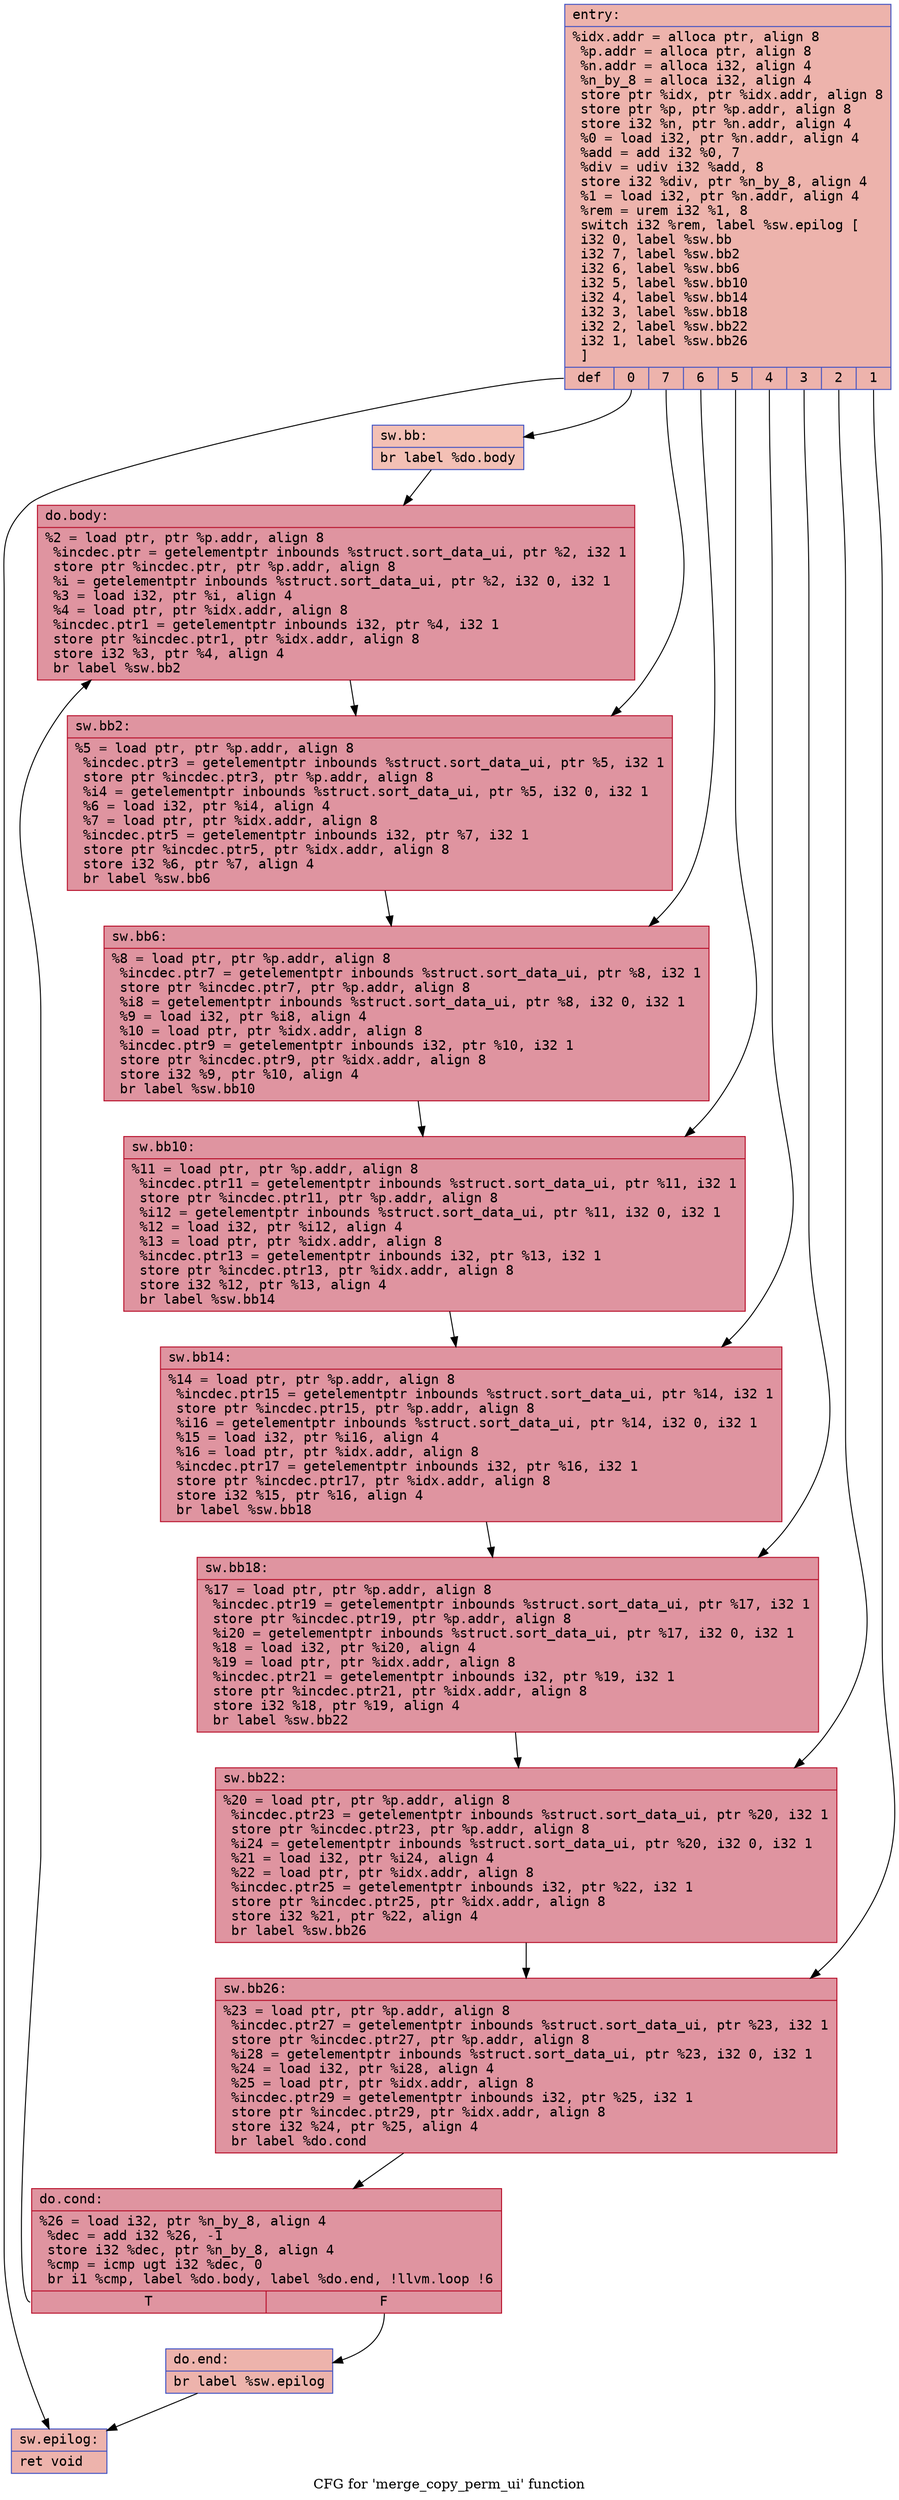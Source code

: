digraph "CFG for 'merge_copy_perm_ui' function" {
	label="CFG for 'merge_copy_perm_ui' function";

	Node0x5564aae04bb0 [shape=record,color="#3d50c3ff", style=filled, fillcolor="#d6524470" fontname="Courier",label="{entry:\l|  %idx.addr = alloca ptr, align 8\l  %p.addr = alloca ptr, align 8\l  %n.addr = alloca i32, align 4\l  %n_by_8 = alloca i32, align 4\l  store ptr %idx, ptr %idx.addr, align 8\l  store ptr %p, ptr %p.addr, align 8\l  store i32 %n, ptr %n.addr, align 4\l  %0 = load i32, ptr %n.addr, align 4\l  %add = add i32 %0, 7\l  %div = udiv i32 %add, 8\l  store i32 %div, ptr %n_by_8, align 4\l  %1 = load i32, ptr %n.addr, align 4\l  %rem = urem i32 %1, 8\l  switch i32 %rem, label %sw.epilog [\l    i32 0, label %sw.bb\l    i32 7, label %sw.bb2\l    i32 6, label %sw.bb6\l    i32 5, label %sw.bb10\l    i32 4, label %sw.bb14\l    i32 3, label %sw.bb18\l    i32 2, label %sw.bb22\l    i32 1, label %sw.bb26\l  ]\l|{<s0>def|<s1>0|<s2>7|<s3>6|<s4>5|<s5>4|<s6>3|<s7>2|<s8>1}}"];
	Node0x5564aae04bb0:s0 -> Node0x5564aae05370[tooltip="entry -> sw.epilog\nProbability 11.11%" ];
	Node0x5564aae04bb0:s1 -> Node0x5564aae053f0[tooltip="entry -> sw.bb\nProbability 11.11%" ];
	Node0x5564aae04bb0:s2 -> Node0x5564aae04ab0[tooltip="entry -> sw.bb2\nProbability 11.11%" ];
	Node0x5564aae04bb0:s3 -> Node0x5564aae05600[tooltip="entry -> sw.bb6\nProbability 11.11%" ];
	Node0x5564aae04bb0:s4 -> Node0x5564aae05680[tooltip="entry -> sw.bb10\nProbability 11.11%" ];
	Node0x5564aae04bb0:s5 -> Node0x5564aae056d0[tooltip="entry -> sw.bb14\nProbability 11.11%" ];
	Node0x5564aae04bb0:s6 -> Node0x5564aae05740[tooltip="entry -> sw.bb18\nProbability 11.11%" ];
	Node0x5564aae04bb0:s7 -> Node0x5564aae057b0[tooltip="entry -> sw.bb22\nProbability 11.11%" ];
	Node0x5564aae04bb0:s8 -> Node0x5564aae05880[tooltip="entry -> sw.bb26\nProbability 11.11%" ];
	Node0x5564aae053f0 [shape=record,color="#3d50c3ff", style=filled, fillcolor="#e5705870" fontname="Courier",label="{sw.bb:\l|  br label %do.body\l}"];
	Node0x5564aae053f0 -> Node0x5564aae05c00[tooltip="sw.bb -> do.body\nProbability 100.00%" ];
	Node0x5564aae05c00 [shape=record,color="#b70d28ff", style=filled, fillcolor="#b70d2870" fontname="Courier",label="{do.body:\l|  %2 = load ptr, ptr %p.addr, align 8\l  %incdec.ptr = getelementptr inbounds %struct.sort_data_ui, ptr %2, i32 1\l  store ptr %incdec.ptr, ptr %p.addr, align 8\l  %i = getelementptr inbounds %struct.sort_data_ui, ptr %2, i32 0, i32 1\l  %3 = load i32, ptr %i, align 4\l  %4 = load ptr, ptr %idx.addr, align 8\l  %incdec.ptr1 = getelementptr inbounds i32, ptr %4, i32 1\l  store ptr %incdec.ptr1, ptr %idx.addr, align 8\l  store i32 %3, ptr %4, align 4\l  br label %sw.bb2\l}"];
	Node0x5564aae05c00 -> Node0x5564aae04ab0[tooltip="do.body -> sw.bb2\nProbability 100.00%" ];
	Node0x5564aae04ab0 [shape=record,color="#b70d28ff", style=filled, fillcolor="#b70d2870" fontname="Courier",label="{sw.bb2:\l|  %5 = load ptr, ptr %p.addr, align 8\l  %incdec.ptr3 = getelementptr inbounds %struct.sort_data_ui, ptr %5, i32 1\l  store ptr %incdec.ptr3, ptr %p.addr, align 8\l  %i4 = getelementptr inbounds %struct.sort_data_ui, ptr %5, i32 0, i32 1\l  %6 = load i32, ptr %i4, align 4\l  %7 = load ptr, ptr %idx.addr, align 8\l  %incdec.ptr5 = getelementptr inbounds i32, ptr %7, i32 1\l  store ptr %incdec.ptr5, ptr %idx.addr, align 8\l  store i32 %6, ptr %7, align 4\l  br label %sw.bb6\l}"];
	Node0x5564aae04ab0 -> Node0x5564aae05600[tooltip="sw.bb2 -> sw.bb6\nProbability 100.00%" ];
	Node0x5564aae05600 [shape=record,color="#b70d28ff", style=filled, fillcolor="#b70d2870" fontname="Courier",label="{sw.bb6:\l|  %8 = load ptr, ptr %p.addr, align 8\l  %incdec.ptr7 = getelementptr inbounds %struct.sort_data_ui, ptr %8, i32 1\l  store ptr %incdec.ptr7, ptr %p.addr, align 8\l  %i8 = getelementptr inbounds %struct.sort_data_ui, ptr %8, i32 0, i32 1\l  %9 = load i32, ptr %i8, align 4\l  %10 = load ptr, ptr %idx.addr, align 8\l  %incdec.ptr9 = getelementptr inbounds i32, ptr %10, i32 1\l  store ptr %incdec.ptr9, ptr %idx.addr, align 8\l  store i32 %9, ptr %10, align 4\l  br label %sw.bb10\l}"];
	Node0x5564aae05600 -> Node0x5564aae05680[tooltip="sw.bb6 -> sw.bb10\nProbability 100.00%" ];
	Node0x5564aae05680 [shape=record,color="#b70d28ff", style=filled, fillcolor="#b70d2870" fontname="Courier",label="{sw.bb10:\l|  %11 = load ptr, ptr %p.addr, align 8\l  %incdec.ptr11 = getelementptr inbounds %struct.sort_data_ui, ptr %11, i32 1\l  store ptr %incdec.ptr11, ptr %p.addr, align 8\l  %i12 = getelementptr inbounds %struct.sort_data_ui, ptr %11, i32 0, i32 1\l  %12 = load i32, ptr %i12, align 4\l  %13 = load ptr, ptr %idx.addr, align 8\l  %incdec.ptr13 = getelementptr inbounds i32, ptr %13, i32 1\l  store ptr %incdec.ptr13, ptr %idx.addr, align 8\l  store i32 %12, ptr %13, align 4\l  br label %sw.bb14\l}"];
	Node0x5564aae05680 -> Node0x5564aae056d0[tooltip="sw.bb10 -> sw.bb14\nProbability 100.00%" ];
	Node0x5564aae056d0 [shape=record,color="#b70d28ff", style=filled, fillcolor="#b70d2870" fontname="Courier",label="{sw.bb14:\l|  %14 = load ptr, ptr %p.addr, align 8\l  %incdec.ptr15 = getelementptr inbounds %struct.sort_data_ui, ptr %14, i32 1\l  store ptr %incdec.ptr15, ptr %p.addr, align 8\l  %i16 = getelementptr inbounds %struct.sort_data_ui, ptr %14, i32 0, i32 1\l  %15 = load i32, ptr %i16, align 4\l  %16 = load ptr, ptr %idx.addr, align 8\l  %incdec.ptr17 = getelementptr inbounds i32, ptr %16, i32 1\l  store ptr %incdec.ptr17, ptr %idx.addr, align 8\l  store i32 %15, ptr %16, align 4\l  br label %sw.bb18\l}"];
	Node0x5564aae056d0 -> Node0x5564aae05740[tooltip="sw.bb14 -> sw.bb18\nProbability 100.00%" ];
	Node0x5564aae05740 [shape=record,color="#b70d28ff", style=filled, fillcolor="#b70d2870" fontname="Courier",label="{sw.bb18:\l|  %17 = load ptr, ptr %p.addr, align 8\l  %incdec.ptr19 = getelementptr inbounds %struct.sort_data_ui, ptr %17, i32 1\l  store ptr %incdec.ptr19, ptr %p.addr, align 8\l  %i20 = getelementptr inbounds %struct.sort_data_ui, ptr %17, i32 0, i32 1\l  %18 = load i32, ptr %i20, align 4\l  %19 = load ptr, ptr %idx.addr, align 8\l  %incdec.ptr21 = getelementptr inbounds i32, ptr %19, i32 1\l  store ptr %incdec.ptr21, ptr %idx.addr, align 8\l  store i32 %18, ptr %19, align 4\l  br label %sw.bb22\l}"];
	Node0x5564aae05740 -> Node0x5564aae057b0[tooltip="sw.bb18 -> sw.bb22\nProbability 100.00%" ];
	Node0x5564aae057b0 [shape=record,color="#b70d28ff", style=filled, fillcolor="#b70d2870" fontname="Courier",label="{sw.bb22:\l|  %20 = load ptr, ptr %p.addr, align 8\l  %incdec.ptr23 = getelementptr inbounds %struct.sort_data_ui, ptr %20, i32 1\l  store ptr %incdec.ptr23, ptr %p.addr, align 8\l  %i24 = getelementptr inbounds %struct.sort_data_ui, ptr %20, i32 0, i32 1\l  %21 = load i32, ptr %i24, align 4\l  %22 = load ptr, ptr %idx.addr, align 8\l  %incdec.ptr25 = getelementptr inbounds i32, ptr %22, i32 1\l  store ptr %incdec.ptr25, ptr %idx.addr, align 8\l  store i32 %21, ptr %22, align 4\l  br label %sw.bb26\l}"];
	Node0x5564aae057b0 -> Node0x5564aae05880[tooltip="sw.bb22 -> sw.bb26\nProbability 100.00%" ];
	Node0x5564aae05880 [shape=record,color="#b70d28ff", style=filled, fillcolor="#b70d2870" fontname="Courier",label="{sw.bb26:\l|  %23 = load ptr, ptr %p.addr, align 8\l  %incdec.ptr27 = getelementptr inbounds %struct.sort_data_ui, ptr %23, i32 1\l  store ptr %incdec.ptr27, ptr %p.addr, align 8\l  %i28 = getelementptr inbounds %struct.sort_data_ui, ptr %23, i32 0, i32 1\l  %24 = load i32, ptr %i28, align 4\l  %25 = load ptr, ptr %idx.addr, align 8\l  %incdec.ptr29 = getelementptr inbounds i32, ptr %25, i32 1\l  store ptr %incdec.ptr29, ptr %idx.addr, align 8\l  store i32 %24, ptr %25, align 4\l  br label %do.cond\l}"];
	Node0x5564aae05880 -> Node0x5564aae09070[tooltip="sw.bb26 -> do.cond\nProbability 100.00%" ];
	Node0x5564aae09070 [shape=record,color="#b70d28ff", style=filled, fillcolor="#b70d2870" fontname="Courier",label="{do.cond:\l|  %26 = load i32, ptr %n_by_8, align 4\l  %dec = add i32 %26, -1\l  store i32 %dec, ptr %n_by_8, align 4\l  %cmp = icmp ugt i32 %dec, 0\l  br i1 %cmp, label %do.body, label %do.end, !llvm.loop !6\l|{<s0>T|<s1>F}}"];
	Node0x5564aae09070:s0 -> Node0x5564aae05c00[tooltip="do.cond -> do.body\nProbability 96.88%" ];
	Node0x5564aae09070:s1 -> Node0x5564aae093d0[tooltip="do.cond -> do.end\nProbability 3.12%" ];
	Node0x5564aae093d0 [shape=record,color="#3d50c3ff", style=filled, fillcolor="#d6524470" fontname="Courier",label="{do.end:\l|  br label %sw.epilog\l}"];
	Node0x5564aae093d0 -> Node0x5564aae05370[tooltip="do.end -> sw.epilog\nProbability 100.00%" ];
	Node0x5564aae05370 [shape=record,color="#3d50c3ff", style=filled, fillcolor="#d6524470" fontname="Courier",label="{sw.epilog:\l|  ret void\l}"];
}

